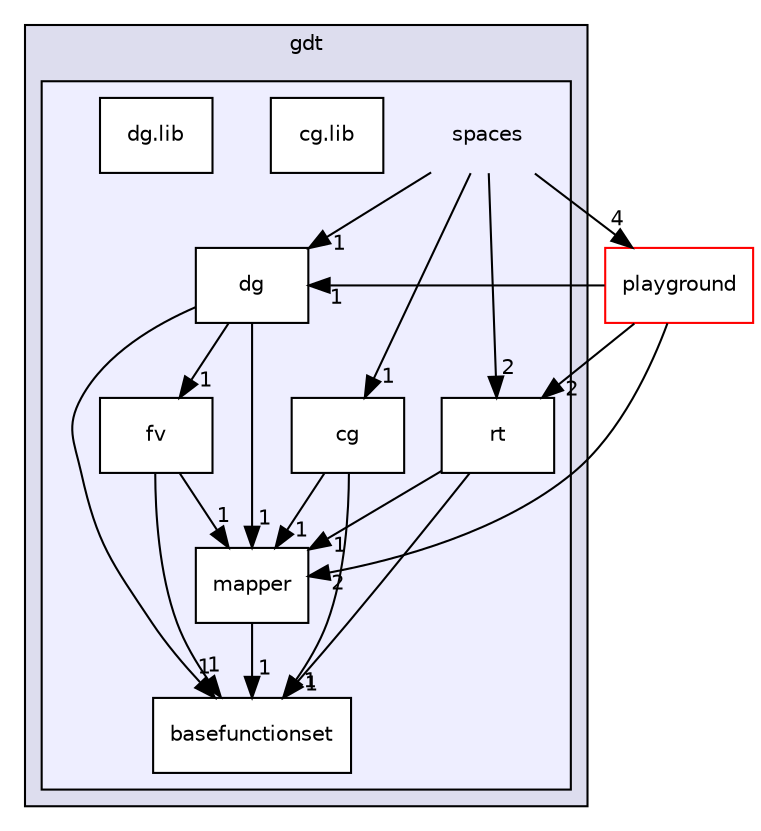 digraph "spaces" {
  compound=true
  node [ fontsize="10", fontname="Helvetica"];
  edge [ labelfontsize="10", labelfontname="Helvetica"];
  subgraph clusterdir_34906b46abd2322068aa0195bd244708 {
    graph [ bgcolor="#ddddee", pencolor="black", label="gdt" fontname="Helvetica", fontsize="10", URL="dir_34906b46abd2322068aa0195bd244708.html"]
  subgraph clusterdir_43d0cc378a1b7044a9ebea179385123e {
    graph [ bgcolor="#eeeeff", pencolor="black", label="" URL="dir_43d0cc378a1b7044a9ebea179385123e.html"];
    dir_43d0cc378a1b7044a9ebea179385123e [shape=plaintext label="spaces"];
    dir_dc997fc843822e71a488a6abc4208a36 [shape=box label="basefunctionset" color="black" fillcolor="white" style="filled" URL="dir_dc997fc843822e71a488a6abc4208a36.html"];
    dir_8810c78045fa6d2c4101eaee404b9d94 [shape=box label="cg" color="black" fillcolor="white" style="filled" URL="dir_8810c78045fa6d2c4101eaee404b9d94.html"];
    dir_55c6d0818a46b98cc45ff4fd30404222 [shape=box label="cg.lib" color="black" fillcolor="white" style="filled" URL="dir_55c6d0818a46b98cc45ff4fd30404222.html"];
    dir_65a4c0ae52146272d3e79ba17c156cf7 [shape=box label="dg" color="black" fillcolor="white" style="filled" URL="dir_65a4c0ae52146272d3e79ba17c156cf7.html"];
    dir_2a825108286736277bdb321da1678c8e [shape=box label="dg.lib" color="black" fillcolor="white" style="filled" URL="dir_2a825108286736277bdb321da1678c8e.html"];
    dir_7a28e360d679498cecdfff85df55ba04 [shape=box label="fv" color="black" fillcolor="white" style="filled" URL="dir_7a28e360d679498cecdfff85df55ba04.html"];
    dir_8ffeda8956c8f3fe760ec61ab5caadd9 [shape=box label="mapper" color="black" fillcolor="white" style="filled" URL="dir_8ffeda8956c8f3fe760ec61ab5caadd9.html"];
    dir_f2fc881e1f51fc3b68fa4e14cf3aa02b [shape=box label="rt" color="black" fillcolor="white" style="filled" URL="dir_f2fc881e1f51fc3b68fa4e14cf3aa02b.html"];
  }
  }
  dir_1eea3f25d96e3194dad91b986d4f2dcc [shape=box label="playground" fillcolor="white" style="filled" color="red" URL="dir_1eea3f25d96e3194dad91b986d4f2dcc.html"];
  dir_7a28e360d679498cecdfff85df55ba04->dir_8ffeda8956c8f3fe760ec61ab5caadd9 [headlabel="1", labeldistance=1.5 headhref="dir_000026_000027.html"];
  dir_7a28e360d679498cecdfff85df55ba04->dir_dc997fc843822e71a488a6abc4208a36 [headlabel="1", labeldistance=1.5 headhref="dir_000026_000023.html"];
  dir_8810c78045fa6d2c4101eaee404b9d94->dir_8ffeda8956c8f3fe760ec61ab5caadd9 [headlabel="1", labeldistance=1.5 headhref="dir_000024_000027.html"];
  dir_8810c78045fa6d2c4101eaee404b9d94->dir_dc997fc843822e71a488a6abc4208a36 [headlabel="1", labeldistance=1.5 headhref="dir_000024_000023.html"];
  dir_8ffeda8956c8f3fe760ec61ab5caadd9->dir_dc997fc843822e71a488a6abc4208a36 [headlabel="1", labeldistance=1.5 headhref="dir_000027_000023.html"];
  dir_f2fc881e1f51fc3b68fa4e14cf3aa02b->dir_8ffeda8956c8f3fe760ec61ab5caadd9 [headlabel="1", labeldistance=1.5 headhref="dir_000028_000027.html"];
  dir_f2fc881e1f51fc3b68fa4e14cf3aa02b->dir_dc997fc843822e71a488a6abc4208a36 [headlabel="1", labeldistance=1.5 headhref="dir_000028_000023.html"];
  dir_43d0cc378a1b7044a9ebea179385123e->dir_8810c78045fa6d2c4101eaee404b9d94 [headlabel="1", labeldistance=1.5 headhref="dir_000008_000024.html"];
  dir_43d0cc378a1b7044a9ebea179385123e->dir_f2fc881e1f51fc3b68fa4e14cf3aa02b [headlabel="2", labeldistance=1.5 headhref="dir_000008_000028.html"];
  dir_43d0cc378a1b7044a9ebea179385123e->dir_1eea3f25d96e3194dad91b986d4f2dcc [headlabel="4", labeldistance=1.5 headhref="dir_000008_000018.html"];
  dir_43d0cc378a1b7044a9ebea179385123e->dir_65a4c0ae52146272d3e79ba17c156cf7 [headlabel="1", labeldistance=1.5 headhref="dir_000008_000025.html"];
  dir_1eea3f25d96e3194dad91b986d4f2dcc->dir_8ffeda8956c8f3fe760ec61ab5caadd9 [headlabel="2", labeldistance=1.5 headhref="dir_000018_000027.html"];
  dir_1eea3f25d96e3194dad91b986d4f2dcc->dir_f2fc881e1f51fc3b68fa4e14cf3aa02b [headlabel="2", labeldistance=1.5 headhref="dir_000018_000028.html"];
  dir_1eea3f25d96e3194dad91b986d4f2dcc->dir_65a4c0ae52146272d3e79ba17c156cf7 [headlabel="1", labeldistance=1.5 headhref="dir_000018_000025.html"];
  dir_65a4c0ae52146272d3e79ba17c156cf7->dir_7a28e360d679498cecdfff85df55ba04 [headlabel="1", labeldistance=1.5 headhref="dir_000025_000026.html"];
  dir_65a4c0ae52146272d3e79ba17c156cf7->dir_8ffeda8956c8f3fe760ec61ab5caadd9 [headlabel="1", labeldistance=1.5 headhref="dir_000025_000027.html"];
  dir_65a4c0ae52146272d3e79ba17c156cf7->dir_dc997fc843822e71a488a6abc4208a36 [headlabel="1", labeldistance=1.5 headhref="dir_000025_000023.html"];
}
